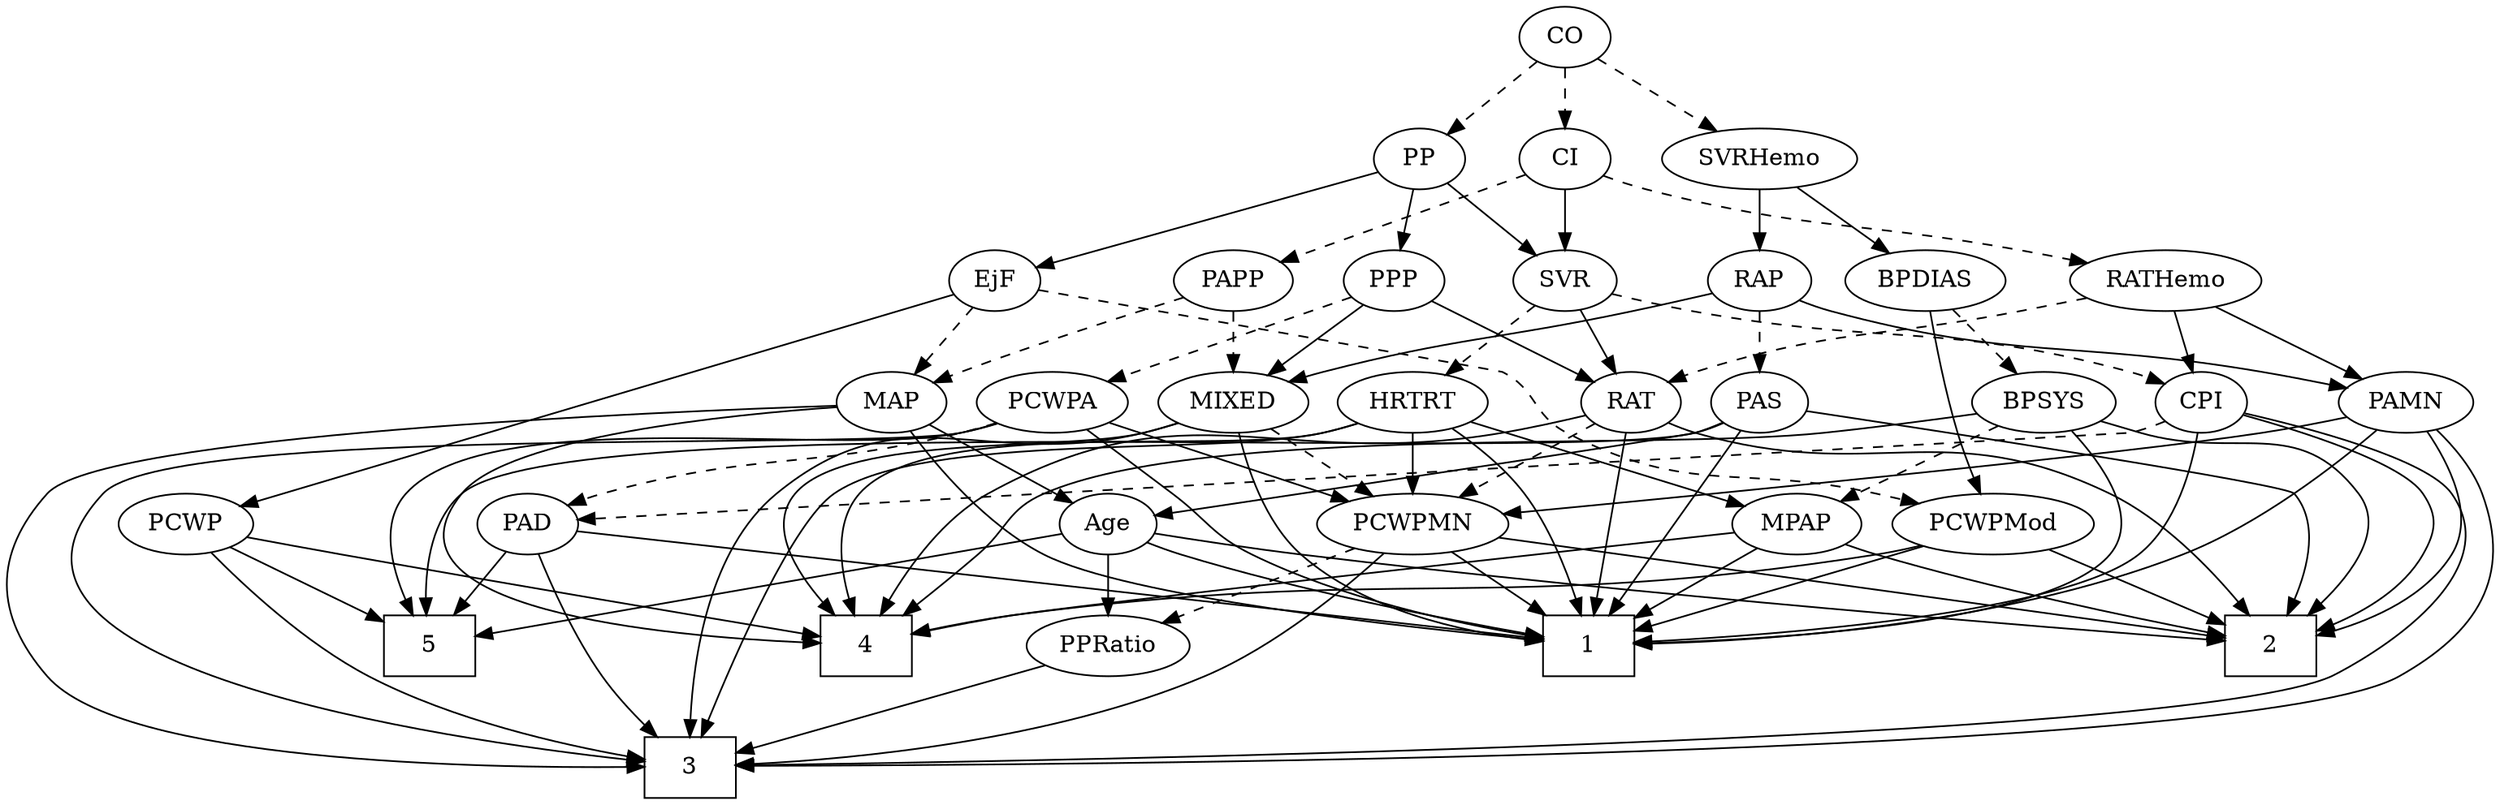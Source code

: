 strict digraph {
	graph [bb="0,0,1319.7,468"];
	node [label="\N"];
	1	[height=0.5,
		pos="467.4,90",
		shape=box,
		width=0.75];
	2	[height=0.5,
		pos="222.4,90",
		shape=box,
		width=0.75];
	3	[height=0.5,
		pos="531.4,18",
		shape=box,
		width=0.75];
	4	[height=0.5,
		pos="994.4,90",
		shape=box,
		width=0.75];
	5	[height=0.5,
		pos="764.4,90",
		shape=box,
		width=0.75];
	Age	[height=0.5,
		pos="355.4,162",
		width=0.75];
	Age -> 1	[pos="e,440.31,107.93 374.4,149.13 390.02,139.36 412.6,125.25 431.6,113.37",
		style=solid];
	Age -> 2	[pos="e,249.6,105.32 334.91,150.22 314.62,139.54 283.12,122.96 258.61,110.06",
		style=solid];
	Age -> 5	[pos="e,737.29,95.64 381.29,156.57 451.44,144.56 645.35,111.37 727.19,97.368",
		style=solid];
	PPRatio	[height=0.5,
		pos="355.4,90",
		width=1.1013];
	Age -> PPRatio	[pos="e,355.4,108.1 355.4,143.7 355.4,135.98 355.4,126.71 355.4,118.11",
		style=solid];
	EjF	[height=0.5,
		pos="1073.4,306",
		width=0.75];
	PCWPMod	[height=0.5,
		pos="1034.4,162",
		width=1.4443];
	EjF -> PCWPMod	[pos="e,1039.1,180.27 1068.8,288.15 1062.1,263.94 1049.8,219.05 1041.8,190.13",
		style=dashed];
	MAP	[height=0.5,
		pos="1108.4,234",
		width=0.84854];
	EjF -> MAP	[pos="e,1100.1,251.63 1081.5,288.76 1085.7,280.4 1090.9,270.02 1095.6,260.61",
		style=dashed];
	PCWP	[height=0.5,
		pos="1253.4,162",
		width=0.97491];
	EjF -> PCWP	[pos="e,1236.7,177.96 1091.9,292.59 1107.3,282.12 1129.6,266.55 1148.4,252 1176.7,230.04 1207.9,203.24 1228.9,184.82",
		style=solid];
	RAP	[height=0.5,
		pos="258.4,306",
		width=0.77632];
	MIXED	[height=0.5,
		pos="417.4,234",
		width=1.1193];
	RAP -> MIXED	[pos="e,389.22,247.04 280.67,294.68 285.51,292.46 290.62,290.13 295.4,288 323.56,275.41 355.56,261.53 379.71,251.13",
		style=solid];
	PAS	[height=0.5,
		pos="258.4,234",
		width=0.75];
	RAP -> PAS	[pos="e,258.4,252.1 258.4,287.7 258.4,279.98 258.4,270.71 258.4,262.11",
		style=dashed];
	PAMN	[height=0.5,
		pos="36.397,234",
		width=1.011];
	RAP -> PAMN	[pos="e,65.782,244.75 234.3,296.61 226.1,293.81 216.87,290.71 208.4,288 155.36,271.04 141.53,268.65 88.397,252 84.153,250.67 79.721,249.26 \
75.313,247.84",
		style=solid];
	MIXED -> 1	[pos="e,461.32,108.27 423.33,216.15 431.89,191.84 447.8,146.66 457.98,117.75",
		style=solid];
	MIXED -> 3	[pos="e,504.35,19.581 387.21,221.91 380.73,219.76 373.88,217.66 367.4,216 322.81,204.56 192.98,215.27 163.4,180 153.11,167.74 160.93,159.81 \
163.4,144 168.57,110.81 160.86,93.821 186.4,72 232.2,32.869 414.96,22.551 494.31,19.895",
		style=solid];
	MIXED -> 4	[pos="e,967.39,104.51 446.88,221.54 453.24,219.42 459.98,217.42 466.4,216 619.06,182.15 666.24,223.68 816.4,180 816.51,179.97 906.13,135.15 \
958.14,109.13",
		style=solid];
	PCWPMN	[height=0.5,
		pos="222.4,162",
		width=1.3902];
	MIXED -> PCWPMN	[pos="e,256.59,175.27 386.93,222.06 354.48,210.41 302.83,191.87 266.06,178.67",
		style=dashed];
	MPAP	[height=0.5,
		pos="549.4,162",
		width=0.97491];
	MPAP -> 1	[pos="e,487.36,108.04 532.01,146.15 521.29,137 507.3,125.06 495.08,114.63",
		style=solid];
	MPAP -> 2	[pos="e,249.8,96.866 517.45,154.16 456.58,141.13 324.31,112.82 259.59,98.961",
		style=solid];
	MPAP -> 4	[pos="e,967.19,95.279 582.48,155.8 663.6,143.04 871.94,110.26 957.19,96.853",
		style=solid];
	BPSYS	[height=0.5,
		pos="610.4,234",
		width=1.0471];
	BPSYS -> 1	[pos="e,494.5,94.794 611.65,215.96 612.15,196.45 610.03,164.54 593.4,144 571.45,116.9 533.18,103.45 504.56,96.904",
		style=solid];
	BPSYS -> 2	[pos="e,241.64,108.06 582.47,221.63 576.57,219.52 570.34,217.52 564.4,216 457.76,188.78 418.4,228.08 319.4,180 298.47,169.84 298.5,159.77 \
281.4,144 271.02,134.42 259.48,124.01 249.38,114.97",
		style=solid];
	BPSYS -> 4	[pos="e,1021.7,96.974 637.76,221.51 643.81,219.36 650.25,217.36 656.4,216 704.18,205.42 1062.2,215.99 1095.4,180 1106.2,168.23 1103.7,\
157.69 1095.4,144 1081.6,121.12 1054.2,107.63 1031.5,99.992",
		style=solid];
	BPSYS -> MPAP	[pos="e,563.18,178.82 596.55,217.12 588.68,208.08 578.66,196.58 569.89,186.52",
		style=dashed];
	PAD	[height=0.5,
		pos="707.4,162",
		width=0.79437];
	PAD -> 1	[pos="e,494.45,97.245 683.92,151.16 677.63,148.68 670.8,146.12 664.4,144 609.34,125.78 544.12,109.18 504.26,99.588",
		style=solid];
	PAD -> 3	[pos="e,552.55,36.066 690.52,147.38 660.53,123.18 597.6,72.414 560.5,42.48",
		style=solid];
	PAD -> 5	[pos="e,750.18,108.46 720.05,145.46 727.02,136.91 735.84,126.07 743.78,116.32",
		style=solid];
	CO	[height=0.5,
		pos="374.4,450",
		width=0.75];
	SVRHemo	[height=0.5,
		pos="374.4,378",
		width=1.3902];
	CO -> SVRHemo	[pos="e,374.4,396.1 374.4,431.7 374.4,423.98 374.4,414.71 374.4,406.11",
		style=dashed];
	PP	[height=0.5,
		pos="469.4,378",
		width=0.75];
	CO -> PP	[pos="e,451.76,391.99 391.82,436.16 406.33,425.47 427.19,410.1 443.63,397.99",
		style=dashed];
	CI	[height=0.5,
		pos="279.4,378",
		width=0.75];
	CO -> CI	[pos="e,297.03,391.99 356.97,436.16 342.47,425.47 321.6,410.1 305.17,397.99",
		style=dashed];
	PAS -> 1	[pos="e,440.27,99.054 233.5,226.82 210.74,219.71 178.41,205.57 163.4,180 155.3,166.2 152.95,156.12 163.4,144 198.75,102.98 351.39,119.07 \
404.4,108 412.93,106.22 422.02,103.97 430.56,101.7",
		style=solid];
	PAS -> 2	[pos="e,195.25,93.397 232.36,228.5 189.97,220.59 109.08,202.84 92.397,180 82.959,167.08 83.471,157.28 92.397,144 112.98,113.38 154.68,\
100.44 185.33,94.977",
		style=solid];
	PAS -> 5	[pos="e,766.22,108.03 279.06,221.97 284.26,219.62 289.92,217.43 295.4,216 392.47,190.67 669.99,246.16 745.4,180 762.61,164.9 766.42,138.36 \
766.49,118.19",
		style=solid];
	PAS -> Age	[pos="e,337.72,175.76 276.19,220.16 291.09,209.41 312.57,193.91 329.4,181.76",
		style=solid];
	PAMN -> 1	[pos="e,440.3,99.166 47.946,216.62 63.582,195.87 93.566,160.79 128.4,144 239.83,90.274 283.07,132.17 404.4,108 412.94,106.3 422.04,104.08 \
430.58,101.82",
		style=solid];
	PAMN -> 2	[pos="e,195.29,93.96 39.205,215.89 43.33,196.02 52.885,163.47 73.397,144 104.13,114.84 151.94,101.57 185.08,95.64",
		style=solid];
	PAMN -> 3	[pos="e,504.38,20.692 34.875,215.78 34.007,196.96 34.99,166.49 47.397,144 71.802,99.75 89.039,92.115 135.4,72 199.61,44.137 408.72,27.265 \
494.34,21.372",
		style=solid];
	PAMN -> PCWPMN	[pos="e,189.16,175.51 64.646,222.37 95.208,210.87 144.29,192.39 179.59,179.11",
		style=solid];
	RATHemo	[height=0.5,
		pos="150.4,306",
		width=1.3721];
	RATHemo -> PAMN	[pos="e,58.225,248.4 126.22,290.15 108.92,279.53 85.502,265.15 66.914,253.74",
		style=solid];
	CPI	[height=0.5,
		pos="124.4,234",
		width=0.75];
	RATHemo -> CPI	[pos="e,130.63,251.79 144.1,288.05 141.13,280.06 137.52,270.33 134.2,261.4",
		style=solid];
	RAT	[height=0.5,
		pos="331.4,234",
		width=0.75827];
	RATHemo -> RAT	[pos="e,309.61,245.35 185.02,293.11 214.37,282.83 257.46,267.25 294.4,252 296.26,251.23 298.17,250.42 300.08,249.59",
		style=dashed];
	CPI -> 1	[pos="e,440.28,99.089 124.83,216 126.33,195.59 132.13,161.88 153.4,144 196.53,107.74 349.21,119.36 404.4,108 412.93,106.24 422.02,104.01 \
430.57,101.74",
		style=solid];
	CPI -> 2	[pos="e,195.27,92.494 109.03,218.98 90.976,200.79 65.502,168.46 82.397,144 105.32,110.81 151.91,98.384 185.04,93.744",
		style=solid];
	CPI -> 3	[pos="e,504.33,19.108 122.89,215.85 121.01,182.64 122.12,109.54 163.4,72 211.36,28.37 410.69,20.578 494.27,19.245",
		style=solid];
	CPI -> PAD	[pos="e,679.81,167.52 150.11,228 169.83,224.29 197.75,219.33 222.4,216 386.57,193.83 428.97,200.22 593.4,180 618.94,176.86 647.6,172.58 \
669.79,169.1",
		style=dashed];
	RAT -> 1	[pos="e,454.06,108.02 348,219.42 360.37,209.05 377.46,194.17 391.4,180 411.66,159.4 432.86,134.22 447.71,115.91",
		style=solid];
	RAT -> 2	[pos="e,195.22,107.66 310.12,222.51 305.04,220.2 299.58,217.89 294.4,216 237.67,195.33 200,228.02 163.4,180 153.7,167.28 156.88,158.61 \
163.4,144 168.57,132.41 177.66,122.29 187.19,114.09",
		style=solid];
	RAT -> 4	[pos="e,967.35,95.939 352.07,222.01 357.27,219.66 362.93,217.46 368.4,216 540.88,170.07 601.76,243.99 768.4,180 793.29,170.44 792.58,155.99 \
816.4,144 862.46,120.8 920.46,105.9 957.49,97.988",
		style=solid];
	RAT -> PCWPMN	[pos="e,245.71,177.97 312.41,220.81 296.4,210.53 273.16,195.6 254.3,183.49",
		style=dashed];
	SVR	[height=0.5,
		pos="332.4,306",
		width=0.77632];
	SVR -> CPI	[pos="e,149.09,241.56 310.69,294.45 305.71,292.2 300.41,289.92 295.4,288 248.9,270.2 193.64,253.92 158.79,244.23",
		style=dashed];
	SVR -> RAT	[pos="e,331.64,252.1 332.15,287.7 332.04,279.98 331.91,270.71 331.78,262.11",
		style=solid];
	HRTRT	[height=0.5,
		pos="515.4,234",
		width=1.1013];
	SVR -> HRTRT	[pos="e,485.89,246.29 355.95,295.99 386.43,284.33 439.97,263.85 476.52,249.87",
		style=dashed];
	PCWPMod -> 1	[pos="e,494.5,94.346 986.05,155.03 875.08,141.33 603.98,107.86 504.65,95.6",
		style=solid];
	PCWPMod -> 2	[pos="e,249.49,97.392 983.57,158.14 840.76,149.98 437.75,126 306.4,108 290.98,105.89 274.13,102.66 259.6,99.587",
		style=solid];
	PCWPMod -> 4	[pos="e,1004.3,108.28 1024.7,144.05 1020.1,136.01 1014.5,126.2 1009.4,117.23",
		style=solid];
	PCWPA	[height=0.5,
		pos="707.4,234",
		width=1.1555];
	PCWPA -> 1	[pos="e,494.66,97.181 694.19,216.74 677.46,197.08 646.88,164.13 614.4,144 579.9,122.62 535.53,108.13 504.6,99.779",
		style=solid];
	PCWPA -> 3	[pos="e,558.53,18.602 748.79,230.8 879.95,223.64 1278.9,200.28 1297.4,180 1308.2,168.19 1306.6,157.08 1297.4,144 1212.3,23.195 710.95,\
17.633 568.89,18.521",
		style=solid];
	PCWPA -> 5	[pos="e,772.98,108.34 735.19,220.32 750.98,211.47 769.36,198.01 778.4,180 788.1,160.65 783.22,136.22 776.69,117.85",
		style=solid];
	PCWPA -> PAD	[pos="e,707.4,180.1 707.4,215.7 707.4,207.98 707.4,198.71 707.4,190.11",
		style=dashed];
	PCWPA -> PCWPMN	[pos="e,265.76,171.24 677.3,221.57 670.81,219.44 663.93,217.44 657.4,216 509.87,183.49 468.99,201.05 319.4,180 305.23,178.01 289.96,175.5 \
275.82,173.03",
		style=solid];
	PCWPMN -> 1	[pos="e,440.29,98.744 260.41,150.14 306.77,136.89 384.6,114.66 430.46,101.55",
		style=solid];
	PCWPMN -> 2	[pos="e,222.4,108.1 222.4,143.7 222.4,135.98 222.4,126.71 222.4,118.11",
		style=solid];
	PCWPMN -> 3	[pos="e,504.28,20.387 233.37,144.44 247.7,124.15 274.73,90.247 306.4,72 366.36,37.442 447.64,25.392 494.31,21.208",
		style=solid];
	PCWPMN -> PPRatio	[pos="e,330.44,104.13 249.63,146.67 270.38,135.75 299.07,120.64 321.34,108.93",
		style=dashed];
	SVRHemo -> RAP	[pos="e,278.34,319.03 349.8,362.15 331.42,351.07 306.27,335.89 287,324.26",
		style=solid];
	BPDIAS	[height=0.5,
		pos="610.4,306",
		width=1.1735];
	SVRHemo -> BPDIAS	[pos="e,576.62,317.02 411.79,365.91 453.96,353.4 522.44,333.09 566.95,319.89",
		style=solid];
	BPDIAS -> BPSYS	[pos="e,610.4,252.1 610.4,287.7 610.4,279.98 610.4,270.71 610.4,262.11",
		style=dashed];
	BPDIAS -> PCWPMod	[pos="e,998.37,175.07 642.61,294.21 717.33,269.19 902.58,207.14 988.85,178.25",
		style=solid];
	MAP -> 1	[pos="e,494.65,92.839 1111.5,215.78 1114.1,195.47 1114.7,162.19 1095.4,144 1084.6,133.8 638.39,102.65 504.8,93.531",
		style=solid];
	MAP -> 3	[pos="e,558.56,18.979 1139,232.13 1204.2,228.93 1348.3,213.96 1314.4,144 1291.9,97.578 1271.4,90.789 1223.4,72 1102.5,24.708 694.89,19.479 \
568.85,19.009",
		style=solid];
	MAP -> 4	[pos="e,1021.7,95.415 1129.2,220.58 1142.5,211.28 1158.8,197.22 1166.4,180 1172.9,165.36 1175.9,156.87 1166.4,144 1150.3,122.25 1077.4,\
105.69 1031.8,97.241",
		style=solid];
	MAP -> Age	[pos="e,381.93,166.21 1078.3,230.62 990.08,223.6 724.98,202.09 505.4,180 466.67,176.1 422.41,171.01 392.05,167.42",
		style=solid];
	PP -> EjF	[pos="e,1046.9,310.07 495.74,373.95 592.08,362.78 925.48,324.14 1036.8,311.24",
		style=solid];
	PP -> SVR	[pos="e,353.85,317.96 448.59,366.37 425.79,354.72 388.99,335.92 362.93,322.6",
		style=solid];
	PPP	[height=0.5,
		pos="417.4,306",
		width=0.75];
	PP -> PPP	[pos="e,428.9,322.49 457.86,361.46 451.12,352.4 442.5,340.79 434.94,330.61",
		style=solid];
	PPP -> MIXED	[pos="e,417.4,252.1 417.4,287.7 417.4,279.98 417.4,270.71 417.4,262.11",
		style=solid];
	PPP -> RAT	[pos="e,347.93,248.46 400.82,291.5 388.08,281.14 370.31,266.67 355.94,254.97",
		style=solid];
	PPP -> PCWPA	[pos="e,676.68,246.27 437.96,294.14 442.91,291.85 448.26,289.63 453.4,288 541.13,260.1 568.22,274.89 657.4,252 660.55,251.19 663.79,250.28 \
667.03,249.31",
		style=dashed];
	PPRatio -> 3	[pos="e,504.32,29.771 384.46,77.441 414.63,65.441 461.91,46.636 494.66,33.613",
		style=solid];
	PCWP -> 3	[pos="e,558.62,19.292 1229.4,148.86 1189.3,129.18 1105.7,90.639 1030.4,72 861.51,30.175 652.45,21.352 568.67,19.494",
		style=solid];
	PCWP -> 4	[pos="e,1021.5,97.036 1225.5,150.87 1218.7,148.5 1211.3,146.06 1204.4,144 1144.3,126.04 1073.4,108.99 1031.3,99.283",
		style=solid];
	PCWP -> 5	[pos="e,791.43,94.87 1219.8,156.19 1131.5,143.55 893.42,109.47 801.4,96.297",
		style=solid];
	CI -> RATHemo	[pos="e,177,321.44 258.96,365.91 239.39,355.29 209.46,339.05 185.97,326.31",
		style=dashed];
	CI -> SVR	[pos="e,320.67,322.49 291.16,361.46 298.02,352.4 306.82,340.79 314.52,330.61",
		style=solid];
	PAPP	[height=0.5,
		pos="494.4,306",
		width=0.88464];
	CI -> PAPP	[pos="e,469.89,317.81 300.44,366.26 305.28,364.02 310.46,361.79 315.4,360 374.98,338.37 393.31,344.19 453.4,324 455.68,323.23 458.01,322.4 \
460.35,321.53",
		style=dashed];
	PAPP -> MIXED	[pos="e,434.5,250.55 478.07,290.15 467.57,280.61 453.72,268.03 441.92,257.29",
		style=dashed];
	PAPP -> MAP	[pos="e,1077.8,236.24 522.02,296.74 533.49,293.58 546.99,290.21 559.4,288 747.57,254.53 976.05,241.03 1067.6,236.71",
		style=dashed];
	HRTRT -> 1	[pos="e,473.23,108.27 509.7,216.15 501.48,191.84 486.21,146.66 476.44,117.75",
		style=solid];
	HRTRT -> 3	[pos="e,558.64,20.147 544.6,221.79 550.75,219.67 557.24,217.62 563.4,216 652.86,192.48 695.5,236.95 768.4,180 807.85,149.18 832.19,110.67 \
800.4,72 771.49,36.838 635.62,24.632 568.75,20.708",
		style=solid];
	HRTRT -> 4	[pos="e,980.62,108.22 544.27,221.56 550.5,219.44 557.11,217.44 563.4,216 706.79,183.23 757.68,239.07 892.4,180 925.22,165.61 955.14,136.77 \
973.96,115.82",
		style=solid];
	HRTRT -> MPAP	[pos="e,541.24,179.79 523.63,216.05 527.59,207.89 532.44,197.91 536.85,188.82",
		style=solid];
	HRTRT -> PCWPMN	[pos="e,260.88,173.64 485.8,222 479.45,219.85 472.74,217.73 466.4,216 387.67,194.58 365.86,198.48 286.4,180 281.35,178.83 276.09,177.54 \
270.86,176.21",
		style=solid];
}
